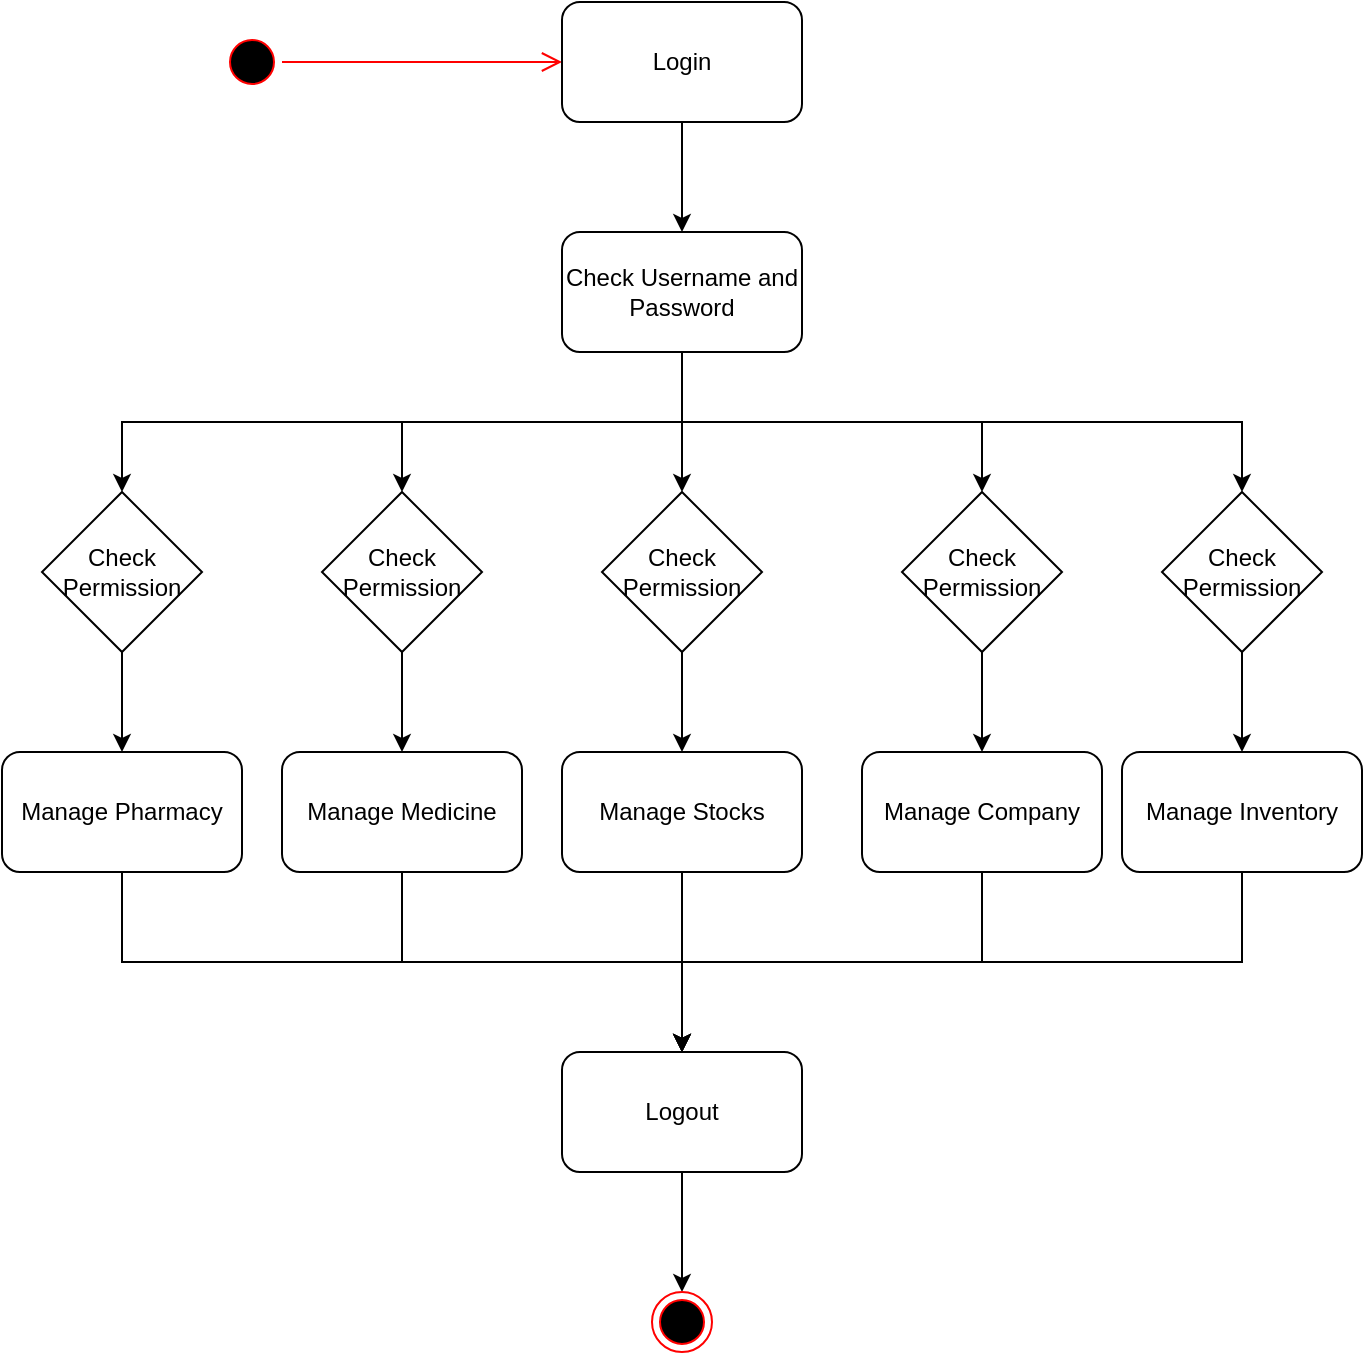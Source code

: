 <mxfile version="17.4.0" type="github" pages="3">
  <diagram id="b0Tjl1qEEuP9wBJ00qm7" name="Page-1">
    <mxGraphModel dx="1558" dy="794" grid="1" gridSize="10" guides="1" tooltips="1" connect="1" arrows="1" fold="1" page="1" pageScale="1" pageWidth="827" pageHeight="1169" math="0" shadow="0">
      <root>
        <mxCell id="0" />
        <mxCell id="1" parent="0" />
        <mxCell id="pButbFu6PwKA1ap9V0wM-2" value="" style="ellipse;html=1;shape=startState;fillColor=#000000;strokeColor=#ff0000;" parent="1" vertex="1">
          <mxGeometry x="90" y="30" width="30" height="30" as="geometry" />
        </mxCell>
        <mxCell id="pButbFu6PwKA1ap9V0wM-3" value="" style="edgeStyle=orthogonalEdgeStyle;html=1;verticalAlign=bottom;endArrow=open;endSize=8;strokeColor=#ff0000;rounded=0;" parent="1" source="pButbFu6PwKA1ap9V0wM-2" target="pButbFu6PwKA1ap9V0wM-4" edge="1">
          <mxGeometry relative="1" as="geometry">
            <mxPoint x="125" y="390" as="targetPoint" />
          </mxGeometry>
        </mxCell>
        <mxCell id="pButbFu6PwKA1ap9V0wM-6" style="edgeStyle=orthogonalEdgeStyle;rounded=0;orthogonalLoop=1;jettySize=auto;html=1;exitX=0.5;exitY=1;exitDx=0;exitDy=0;" parent="1" source="pButbFu6PwKA1ap9V0wM-4" target="pButbFu6PwKA1ap9V0wM-5" edge="1">
          <mxGeometry relative="1" as="geometry" />
        </mxCell>
        <mxCell id="pButbFu6PwKA1ap9V0wM-4" value="Login" style="rounded=1;whiteSpace=wrap;html=1;" parent="1" vertex="1">
          <mxGeometry x="260" y="15" width="120" height="60" as="geometry" />
        </mxCell>
        <mxCell id="pButbFu6PwKA1ap9V0wM-12" style="edgeStyle=orthogonalEdgeStyle;rounded=0;orthogonalLoop=1;jettySize=auto;html=1;exitX=0.5;exitY=1;exitDx=0;exitDy=0;entryX=0.5;entryY=0;entryDx=0;entryDy=0;" parent="1" source="pButbFu6PwKA1ap9V0wM-5" target="pButbFu6PwKA1ap9V0wM-9" edge="1">
          <mxGeometry relative="1" as="geometry" />
        </mxCell>
        <mxCell id="pButbFu6PwKA1ap9V0wM-13" style="edgeStyle=orthogonalEdgeStyle;rounded=0;orthogonalLoop=1;jettySize=auto;html=1;exitX=0.5;exitY=1;exitDx=0;exitDy=0;entryX=0.5;entryY=0;entryDx=0;entryDy=0;" parent="1" source="pButbFu6PwKA1ap9V0wM-5" target="pButbFu6PwKA1ap9V0wM-8" edge="1">
          <mxGeometry relative="1" as="geometry" />
        </mxCell>
        <mxCell id="pButbFu6PwKA1ap9V0wM-14" style="edgeStyle=orthogonalEdgeStyle;rounded=0;orthogonalLoop=1;jettySize=auto;html=1;exitX=0.5;exitY=1;exitDx=0;exitDy=0;entryX=0.5;entryY=0;entryDx=0;entryDy=0;" parent="1" source="pButbFu6PwKA1ap9V0wM-5" target="pButbFu6PwKA1ap9V0wM-10" edge="1">
          <mxGeometry relative="1" as="geometry" />
        </mxCell>
        <mxCell id="pButbFu6PwKA1ap9V0wM-15" style="edgeStyle=orthogonalEdgeStyle;rounded=0;orthogonalLoop=1;jettySize=auto;html=1;exitX=0.5;exitY=1;exitDx=0;exitDy=0;" parent="1" source="pButbFu6PwKA1ap9V0wM-5" target="pButbFu6PwKA1ap9V0wM-11" edge="1">
          <mxGeometry relative="1" as="geometry" />
        </mxCell>
        <mxCell id="pButbFu6PwKA1ap9V0wM-16" style="edgeStyle=orthogonalEdgeStyle;rounded=0;orthogonalLoop=1;jettySize=auto;html=1;exitX=0.5;exitY=1;exitDx=0;exitDy=0;entryX=0.5;entryY=0;entryDx=0;entryDy=0;" parent="1" source="pButbFu6PwKA1ap9V0wM-5" target="pButbFu6PwKA1ap9V0wM-7" edge="1">
          <mxGeometry relative="1" as="geometry" />
        </mxCell>
        <mxCell id="pButbFu6PwKA1ap9V0wM-5" value="Check Username and Password" style="rounded=1;whiteSpace=wrap;html=1;" parent="1" vertex="1">
          <mxGeometry x="260" y="130" width="120" height="60" as="geometry" />
        </mxCell>
        <mxCell id="pButbFu6PwKA1ap9V0wM-23" style="edgeStyle=orthogonalEdgeStyle;rounded=0;orthogonalLoop=1;jettySize=auto;html=1;exitX=0.5;exitY=1;exitDx=0;exitDy=0;entryX=0.5;entryY=0;entryDx=0;entryDy=0;" parent="1" source="pButbFu6PwKA1ap9V0wM-7" target="pButbFu6PwKA1ap9V0wM-17" edge="1">
          <mxGeometry relative="1" as="geometry" />
        </mxCell>
        <mxCell id="pButbFu6PwKA1ap9V0wM-7" value="Check Permission" style="rhombus;whiteSpace=wrap;html=1;" parent="1" vertex="1">
          <mxGeometry y="260" width="80" height="80" as="geometry" />
        </mxCell>
        <mxCell id="pButbFu6PwKA1ap9V0wM-24" style="edgeStyle=orthogonalEdgeStyle;rounded=0;orthogonalLoop=1;jettySize=auto;html=1;exitX=0.5;exitY=1;exitDx=0;exitDy=0;entryX=0.5;entryY=0;entryDx=0;entryDy=0;" parent="1" source="pButbFu6PwKA1ap9V0wM-8" target="pButbFu6PwKA1ap9V0wM-18" edge="1">
          <mxGeometry relative="1" as="geometry" />
        </mxCell>
        <mxCell id="pButbFu6PwKA1ap9V0wM-8" value="Check Permission" style="rhombus;whiteSpace=wrap;html=1;" parent="1" vertex="1">
          <mxGeometry x="140" y="260" width="80" height="80" as="geometry" />
        </mxCell>
        <mxCell id="pButbFu6PwKA1ap9V0wM-25" style="edgeStyle=orthogonalEdgeStyle;rounded=0;orthogonalLoop=1;jettySize=auto;html=1;exitX=0.5;exitY=1;exitDx=0;exitDy=0;entryX=0.5;entryY=0;entryDx=0;entryDy=0;" parent="1" source="pButbFu6PwKA1ap9V0wM-9" target="pButbFu6PwKA1ap9V0wM-20" edge="1">
          <mxGeometry relative="1" as="geometry" />
        </mxCell>
        <mxCell id="pButbFu6PwKA1ap9V0wM-9" value="Check Permission" style="rhombus;whiteSpace=wrap;html=1;" parent="1" vertex="1">
          <mxGeometry x="280" y="260" width="80" height="80" as="geometry" />
        </mxCell>
        <mxCell id="pButbFu6PwKA1ap9V0wM-26" style="edgeStyle=orthogonalEdgeStyle;rounded=0;orthogonalLoop=1;jettySize=auto;html=1;exitX=0.5;exitY=1;exitDx=0;exitDy=0;entryX=0.5;entryY=0;entryDx=0;entryDy=0;entryPerimeter=0;" parent="1" source="pButbFu6PwKA1ap9V0wM-10" target="pButbFu6PwKA1ap9V0wM-21" edge="1">
          <mxGeometry relative="1" as="geometry" />
        </mxCell>
        <mxCell id="pButbFu6PwKA1ap9V0wM-10" value="Check Permission" style="rhombus;whiteSpace=wrap;html=1;" parent="1" vertex="1">
          <mxGeometry x="430" y="260" width="80" height="80" as="geometry" />
        </mxCell>
        <mxCell id="pButbFu6PwKA1ap9V0wM-27" style="edgeStyle=orthogonalEdgeStyle;rounded=0;orthogonalLoop=1;jettySize=auto;html=1;exitX=0.5;exitY=1;exitDx=0;exitDy=0;" parent="1" source="pButbFu6PwKA1ap9V0wM-11" target="pButbFu6PwKA1ap9V0wM-22" edge="1">
          <mxGeometry relative="1" as="geometry" />
        </mxCell>
        <mxCell id="pButbFu6PwKA1ap9V0wM-11" value="Check Permission" style="rhombus;whiteSpace=wrap;html=1;" parent="1" vertex="1">
          <mxGeometry x="560" y="260" width="80" height="80" as="geometry" />
        </mxCell>
        <mxCell id="pButbFu6PwKA1ap9V0wM-30" style="edgeStyle=orthogonalEdgeStyle;rounded=0;orthogonalLoop=1;jettySize=auto;html=1;exitX=0.5;exitY=1;exitDx=0;exitDy=0;entryX=0.5;entryY=0;entryDx=0;entryDy=0;" parent="1" source="pButbFu6PwKA1ap9V0wM-17" target="pButbFu6PwKA1ap9V0wM-28" edge="1">
          <mxGeometry relative="1" as="geometry" />
        </mxCell>
        <mxCell id="pButbFu6PwKA1ap9V0wM-17" value="Manage Pharmacy" style="rounded=1;whiteSpace=wrap;html=1;" parent="1" vertex="1">
          <mxGeometry x="-20" y="390" width="120" height="60" as="geometry" />
        </mxCell>
        <mxCell id="pButbFu6PwKA1ap9V0wM-32" style="edgeStyle=orthogonalEdgeStyle;rounded=0;orthogonalLoop=1;jettySize=auto;html=1;exitX=0.5;exitY=1;exitDx=0;exitDy=0;" parent="1" source="pButbFu6PwKA1ap9V0wM-18" target="pButbFu6PwKA1ap9V0wM-28" edge="1">
          <mxGeometry relative="1" as="geometry" />
        </mxCell>
        <mxCell id="pButbFu6PwKA1ap9V0wM-18" value="Manage Medicine" style="rounded=1;whiteSpace=wrap;html=1;" parent="1" vertex="1">
          <mxGeometry x="120" y="390" width="120" height="60" as="geometry" />
        </mxCell>
        <mxCell id="pButbFu6PwKA1ap9V0wM-33" style="edgeStyle=orthogonalEdgeStyle;rounded=0;orthogonalLoop=1;jettySize=auto;html=1;exitX=0.5;exitY=1;exitDx=0;exitDy=0;" parent="1" source="pButbFu6PwKA1ap9V0wM-20" edge="1">
          <mxGeometry relative="1" as="geometry">
            <mxPoint x="320" y="540" as="targetPoint" />
          </mxGeometry>
        </mxCell>
        <mxCell id="pButbFu6PwKA1ap9V0wM-20" value="Manage Stocks" style="rounded=1;whiteSpace=wrap;html=1;" parent="1" vertex="1">
          <mxGeometry x="260" y="390" width="120" height="60" as="geometry" />
        </mxCell>
        <mxCell id="pButbFu6PwKA1ap9V0wM-34" style="edgeStyle=orthogonalEdgeStyle;rounded=0;orthogonalLoop=1;jettySize=auto;html=1;exitX=0.5;exitY=1;exitDx=0;exitDy=0;entryX=0.5;entryY=0;entryDx=0;entryDy=0;" parent="1" source="pButbFu6PwKA1ap9V0wM-21" target="pButbFu6PwKA1ap9V0wM-28" edge="1">
          <mxGeometry relative="1" as="geometry" />
        </mxCell>
        <mxCell id="pButbFu6PwKA1ap9V0wM-21" value="Manage Company" style="rounded=1;whiteSpace=wrap;html=1;" parent="1" vertex="1">
          <mxGeometry x="410" y="390" width="120" height="60" as="geometry" />
        </mxCell>
        <mxCell id="pButbFu6PwKA1ap9V0wM-35" style="edgeStyle=orthogonalEdgeStyle;rounded=0;orthogonalLoop=1;jettySize=auto;html=1;exitX=0.5;exitY=1;exitDx=0;exitDy=0;entryX=0.5;entryY=0;entryDx=0;entryDy=0;" parent="1" source="pButbFu6PwKA1ap9V0wM-22" target="pButbFu6PwKA1ap9V0wM-28" edge="1">
          <mxGeometry relative="1" as="geometry" />
        </mxCell>
        <mxCell id="pButbFu6PwKA1ap9V0wM-22" value="Manage Inventory" style="rounded=1;whiteSpace=wrap;html=1;" parent="1" vertex="1">
          <mxGeometry x="540" y="390" width="120" height="60" as="geometry" />
        </mxCell>
        <mxCell id="pButbFu6PwKA1ap9V0wM-36" style="edgeStyle=orthogonalEdgeStyle;rounded=0;orthogonalLoop=1;jettySize=auto;html=1;exitX=0.5;exitY=1;exitDx=0;exitDy=0;entryX=0.5;entryY=0;entryDx=0;entryDy=0;" parent="1" source="pButbFu6PwKA1ap9V0wM-28" target="pButbFu6PwKA1ap9V0wM-29" edge="1">
          <mxGeometry relative="1" as="geometry" />
        </mxCell>
        <mxCell id="pButbFu6PwKA1ap9V0wM-28" value="Logout" style="rounded=1;whiteSpace=wrap;html=1;" parent="1" vertex="1">
          <mxGeometry x="260" y="540" width="120" height="60" as="geometry" />
        </mxCell>
        <mxCell id="pButbFu6PwKA1ap9V0wM-29" value="" style="ellipse;html=1;shape=endState;fillColor=#000000;strokeColor=#ff0000;" parent="1" vertex="1">
          <mxGeometry x="305" y="660" width="30" height="30" as="geometry" />
        </mxCell>
      </root>
    </mxGraphModel>
  </diagram>
  <diagram id="qFpUBX009T6gLMoqhPEj" name="Page-2">
    <mxGraphModel dx="1278" dy="556" grid="1" gridSize="10" guides="1" tooltips="1" connect="1" arrows="1" fold="1" page="1" pageScale="1" pageWidth="827" pageHeight="1169" math="0" shadow="0">
      <root>
        <mxCell id="0" />
        <mxCell id="1" parent="0" />
        <mxCell id="SwLlpEWbqtCsFSg5vkq9-5" value="Pharmacy &lt;br&gt;Management &lt;br&gt;System" style="shape=ellipse;html=1;dashed=0;whitespace=wrap;aspect=fixed;perimeter=ellipsePerimeter;" parent="1" vertex="1">
          <mxGeometry x="200" y="180" width="120" height="120" as="geometry" />
        </mxCell>
        <mxCell id="SwLlpEWbqtCsFSg5vkq9-6" value="Medicine Management" style="html=1;dashed=0;whitespace=wrap;" parent="1" vertex="1">
          <mxGeometry x="380" y="100" width="130" height="60" as="geometry" />
        </mxCell>
        <mxCell id="SwLlpEWbqtCsFSg5vkq9-7" value="Pharmacy&lt;br&gt;Management" style="html=1;dashed=0;whitespace=wrap;" parent="1" vertex="1">
          <mxGeometry x="200" y="40" width="120" height="60" as="geometry" />
        </mxCell>
        <mxCell id="SwLlpEWbqtCsFSg5vkq9-8" value="Inventory&lt;br&gt;Management" style="html=1;dashed=0;whitespace=wrap;" parent="1" vertex="1">
          <mxGeometry x="10" y="100" width="120" height="60" as="geometry" />
        </mxCell>
        <mxCell id="SwLlpEWbqtCsFSg5vkq9-9" value="Sales&lt;br&gt;Management" style="html=1;dashed=0;whitespace=wrap;" parent="1" vertex="1">
          <mxGeometry x="10" y="250" width="120" height="60" as="geometry" />
        </mxCell>
        <mxCell id="SwLlpEWbqtCsFSg5vkq9-10" value="Company&lt;br&gt;Management" style="html=1;dashed=0;whitespace=wrap;" parent="1" vertex="1">
          <mxGeometry x="210" y="370" width="110" height="60" as="geometry" />
        </mxCell>
        <mxCell id="SwLlpEWbqtCsFSg5vkq9-12" value="Stock&lt;br&gt;Management" style="html=1;dashed=0;whitespace=wrap;" parent="1" vertex="1">
          <mxGeometry x="393" y="255" width="117" height="55" as="geometry" />
        </mxCell>
        <mxCell id="SwLlpEWbqtCsFSg5vkq9-14" value="" style="endArrow=classic;startArrow=classic;html=1;rounded=0;entryX=0.5;entryY=0;entryDx=0;entryDy=0;" parent="1" source="SwLlpEWbqtCsFSg5vkq9-7" target="SwLlpEWbqtCsFSg5vkq9-5" edge="1">
          <mxGeometry width="50" height="50" relative="1" as="geometry">
            <mxPoint x="260" y="150" as="sourcePoint" />
            <mxPoint x="260" y="170.711" as="targetPoint" />
          </mxGeometry>
        </mxCell>
        <mxCell id="SwLlpEWbqtCsFSg5vkq9-15" value="" style="endArrow=classic;startArrow=classic;html=1;rounded=0;exitX=1;exitY=1;exitDx=0;exitDy=0;entryX=0.09;entryY=0.197;entryDx=0;entryDy=0;entryPerimeter=0;" parent="1" source="SwLlpEWbqtCsFSg5vkq9-8" target="SwLlpEWbqtCsFSg5vkq9-5" edge="1">
          <mxGeometry width="50" height="50" relative="1" as="geometry">
            <mxPoint x="120" y="210" as="sourcePoint" />
            <mxPoint x="170" y="160" as="targetPoint" />
          </mxGeometry>
        </mxCell>
        <mxCell id="SwLlpEWbqtCsFSg5vkq9-16" value="" style="endArrow=classic;startArrow=classic;html=1;rounded=0;entryX=0.003;entryY=0.657;entryDx=0;entryDy=0;entryPerimeter=0;exitX=1;exitY=0.5;exitDx=0;exitDy=0;" parent="1" source="SwLlpEWbqtCsFSg5vkq9-9" target="SwLlpEWbqtCsFSg5vkq9-5" edge="1">
          <mxGeometry width="50" height="50" relative="1" as="geometry">
            <mxPoint x="130" y="310" as="sourcePoint" />
            <mxPoint x="180" y="260" as="targetPoint" />
          </mxGeometry>
        </mxCell>
        <mxCell id="SwLlpEWbqtCsFSg5vkq9-17" value="" style="endArrow=classic;startArrow=classic;html=1;rounded=0;entryX=0.5;entryY=1;entryDx=0;entryDy=0;" parent="1" target="SwLlpEWbqtCsFSg5vkq9-5" edge="1">
          <mxGeometry width="50" height="50" relative="1" as="geometry">
            <mxPoint x="260" y="370" as="sourcePoint" />
            <mxPoint x="300" y="300" as="targetPoint" />
          </mxGeometry>
        </mxCell>
        <mxCell id="SwLlpEWbqtCsFSg5vkq9-18" value="" style="endArrow=classic;startArrow=classic;html=1;rounded=0;exitX=0.917;exitY=0.25;exitDx=0;exitDy=0;exitPerimeter=0;entryX=-0.028;entryY=0.647;entryDx=0;entryDy=0;entryPerimeter=0;" parent="1" source="SwLlpEWbqtCsFSg5vkq9-5" target="SwLlpEWbqtCsFSg5vkq9-6" edge="1">
          <mxGeometry width="50" height="50" relative="1" as="geometry">
            <mxPoint x="320" y="200" as="sourcePoint" />
            <mxPoint x="370" y="150" as="targetPoint" />
          </mxGeometry>
        </mxCell>
        <mxCell id="SwLlpEWbqtCsFSg5vkq9-19" value="" style="endArrow=classic;startArrow=classic;html=1;rounded=0;entryX=0;entryY=0.5;entryDx=0;entryDy=0;" parent="1" source="SwLlpEWbqtCsFSg5vkq9-5" target="SwLlpEWbqtCsFSg5vkq9-12" edge="1">
          <mxGeometry width="50" height="50" relative="1" as="geometry">
            <mxPoint x="330" y="320" as="sourcePoint" />
            <mxPoint x="380" y="270" as="targetPoint" />
          </mxGeometry>
        </mxCell>
        <mxCell id="LKToIEaxZy_62TxjP-AO-1" value="Context Chart" style="text;html=1;align=center;verticalAlign=middle;resizable=0;points=[];autosize=1;strokeColor=none;fillColor=none;" vertex="1" parent="1">
          <mxGeometry x="205" y="450" width="90" height="20" as="geometry" />
        </mxCell>
        <mxCell id="LKToIEaxZy_62TxjP-AO-2" value="Pharmacy&amp;nbsp;&lt;br&gt;Management&amp;nbsp;&lt;br&gt;System&lt;br&gt;" style="ellipse;whiteSpace=wrap;html=1;aspect=fixed;" vertex="1" parent="1">
          <mxGeometry x="295" y="870" width="80" height="80" as="geometry" />
        </mxCell>
        <mxCell id="LKToIEaxZy_62TxjP-AO-3" value="Pharmacy Management" style="rounded=0;whiteSpace=wrap;html=1;" vertex="1" parent="1">
          <mxGeometry x="60" y="580" width="120" height="60" as="geometry" />
        </mxCell>
        <mxCell id="LKToIEaxZy_62TxjP-AO-4" value="Medicine&amp;nbsp;&lt;br&gt;Management" style="rounded=0;whiteSpace=wrap;html=1;" vertex="1" parent="1">
          <mxGeometry x="60" y="700" width="120" height="60" as="geometry" />
        </mxCell>
        <mxCell id="LKToIEaxZy_62TxjP-AO-5" value="Stocks&lt;br&gt;Management" style="rounded=0;whiteSpace=wrap;html=1;" vertex="1" parent="1">
          <mxGeometry x="60" y="820" width="120" height="60" as="geometry" />
        </mxCell>
        <mxCell id="LKToIEaxZy_62TxjP-AO-6" value="Company&lt;br&gt;Management" style="rounded=0;whiteSpace=wrap;html=1;" vertex="1" parent="1">
          <mxGeometry x="60" y="940" width="120" height="60" as="geometry" />
        </mxCell>
        <mxCell id="LKToIEaxZy_62TxjP-AO-7" value="Inventory&lt;br&gt;Management" style="rounded=0;whiteSpace=wrap;html=1;" vertex="1" parent="1">
          <mxGeometry x="60" y="1060" width="120" height="60" as="geometry" />
        </mxCell>
        <mxCell id="LKToIEaxZy_62TxjP-AO-8" value="Generate Pharmacy Report" style="rounded=0;whiteSpace=wrap;html=1;" vertex="1" parent="1">
          <mxGeometry x="480" y="585" width="120" height="60" as="geometry" />
        </mxCell>
        <mxCell id="LKToIEaxZy_62TxjP-AO-9" value="Generate Medicine Report" style="rounded=0;whiteSpace=wrap;html=1;" vertex="1" parent="1">
          <mxGeometry x="480" y="700" width="120" height="60" as="geometry" />
        </mxCell>
        <mxCell id="LKToIEaxZy_62TxjP-AO-10" value="Generate Stocks Report" style="rounded=0;whiteSpace=wrap;html=1;" vertex="1" parent="1">
          <mxGeometry x="480" y="820" width="120" height="60" as="geometry" />
        </mxCell>
        <mxCell id="LKToIEaxZy_62TxjP-AO-11" value="Generate Company Report" style="rounded=0;whiteSpace=wrap;html=1;" vertex="1" parent="1">
          <mxGeometry x="470" y="940" width="120" height="60" as="geometry" />
        </mxCell>
        <mxCell id="LKToIEaxZy_62TxjP-AO-12" value="Check Sales Details" style="rounded=0;whiteSpace=wrap;html=1;" vertex="1" parent="1">
          <mxGeometry x="480" y="1169" width="120" height="60" as="geometry" />
        </mxCell>
        <mxCell id="LKToIEaxZy_62TxjP-AO-13" value="Sales Management" style="rounded=0;whiteSpace=wrap;html=1;" vertex="1" parent="1">
          <mxGeometry x="60" y="1169" width="120" height="60" as="geometry" />
        </mxCell>
        <mxCell id="LKToIEaxZy_62TxjP-AO-14" value="Generate Inventory Report" style="rounded=0;whiteSpace=wrap;html=1;" vertex="1" parent="1">
          <mxGeometry x="480" y="1060" width="120" height="60" as="geometry" />
        </mxCell>
        <mxCell id="LKToIEaxZy_62TxjP-AO-20" value="" style="endArrow=classic;html=1;rounded=0;exitX=1;exitY=0.5;exitDx=0;exitDy=0;entryX=0.372;entryY=0.038;entryDx=0;entryDy=0;entryPerimeter=0;" edge="1" parent="1" source="LKToIEaxZy_62TxjP-AO-3" target="LKToIEaxZy_62TxjP-AO-2">
          <mxGeometry width="50" height="50" relative="1" as="geometry">
            <mxPoint x="180" y="670" as="sourcePoint" />
            <mxPoint x="230" y="620" as="targetPoint" />
          </mxGeometry>
        </mxCell>
        <mxCell id="LKToIEaxZy_62TxjP-AO-21" value="" style="endArrow=classic;html=1;rounded=0;entryX=0.072;entryY=0.208;entryDx=0;entryDy=0;exitX=1;exitY=0.5;exitDx=0;exitDy=0;entryPerimeter=0;" edge="1" parent="1" source="LKToIEaxZy_62TxjP-AO-4" target="LKToIEaxZy_62TxjP-AO-2">
          <mxGeometry width="50" height="50" relative="1" as="geometry">
            <mxPoint x="180" y="750" as="sourcePoint" />
            <mxPoint x="230" y="700" as="targetPoint" />
          </mxGeometry>
        </mxCell>
        <mxCell id="LKToIEaxZy_62TxjP-AO-22" value="" style="endArrow=classic;html=1;rounded=0;exitX=1;exitY=0.5;exitDx=0;exitDy=0;entryX=0;entryY=0.5;entryDx=0;entryDy=0;" edge="1" parent="1" source="LKToIEaxZy_62TxjP-AO-5" target="LKToIEaxZy_62TxjP-AO-2">
          <mxGeometry width="50" height="50" relative="1" as="geometry">
            <mxPoint x="180" y="870" as="sourcePoint" />
            <mxPoint x="230" y="820" as="targetPoint" />
          </mxGeometry>
        </mxCell>
        <mxCell id="LKToIEaxZy_62TxjP-AO-23" value="" style="endArrow=classic;html=1;rounded=0;exitX=1;exitY=0.5;exitDx=0;exitDy=0;entryX=0.012;entryY=0.667;entryDx=0;entryDy=0;entryPerimeter=0;" edge="1" parent="1" source="LKToIEaxZy_62TxjP-AO-6" target="LKToIEaxZy_62TxjP-AO-2">
          <mxGeometry width="50" height="50" relative="1" as="geometry">
            <mxPoint x="180" y="1000" as="sourcePoint" />
            <mxPoint x="230" y="950" as="targetPoint" />
          </mxGeometry>
        </mxCell>
        <mxCell id="LKToIEaxZy_62TxjP-AO-24" value="" style="endArrow=classic;html=1;rounded=0;exitX=1;exitY=0.5;exitDx=0;exitDy=0;entryX=0;entryY=1;entryDx=0;entryDy=0;" edge="1" parent="1" source="LKToIEaxZy_62TxjP-AO-7" target="LKToIEaxZy_62TxjP-AO-2">
          <mxGeometry width="50" height="50" relative="1" as="geometry">
            <mxPoint x="200" y="1110" as="sourcePoint" />
            <mxPoint x="250" y="1060" as="targetPoint" />
          </mxGeometry>
        </mxCell>
        <mxCell id="LKToIEaxZy_62TxjP-AO-25" value="" style="endArrow=classic;html=1;rounded=0;exitX=1;exitY=0.5;exitDx=0;exitDy=0;entryX=0.342;entryY=0.977;entryDx=0;entryDy=0;entryPerimeter=0;" edge="1" parent="1" source="LKToIEaxZy_62TxjP-AO-13" target="LKToIEaxZy_62TxjP-AO-2">
          <mxGeometry width="50" height="50" relative="1" as="geometry">
            <mxPoint x="200" y="1210" as="sourcePoint" />
            <mxPoint x="250" y="1160" as="targetPoint" />
          </mxGeometry>
        </mxCell>
        <mxCell id="LKToIEaxZy_62TxjP-AO-26" value="" style="endArrow=classic;html=1;rounded=0;exitX=0.652;exitY=0.038;exitDx=0;exitDy=0;exitPerimeter=0;entryX=0;entryY=0.5;entryDx=0;entryDy=0;" edge="1" parent="1" source="LKToIEaxZy_62TxjP-AO-2" target="LKToIEaxZy_62TxjP-AO-8">
          <mxGeometry width="50" height="50" relative="1" as="geometry">
            <mxPoint x="350" y="860" as="sourcePoint" />
            <mxPoint x="400" y="810" as="targetPoint" />
          </mxGeometry>
        </mxCell>
        <mxCell id="LKToIEaxZy_62TxjP-AO-27" value="" style="endArrow=classic;html=1;rounded=0;exitX=1;exitY=0;exitDx=0;exitDy=0;entryX=-0.013;entryY=0.63;entryDx=0;entryDy=0;entryPerimeter=0;" edge="1" parent="1" source="LKToIEaxZy_62TxjP-AO-2" target="LKToIEaxZy_62TxjP-AO-9">
          <mxGeometry width="50" height="50" relative="1" as="geometry">
            <mxPoint x="390" y="890" as="sourcePoint" />
            <mxPoint x="440" y="840" as="targetPoint" />
          </mxGeometry>
        </mxCell>
        <mxCell id="LKToIEaxZy_62TxjP-AO-28" value="" style="endArrow=classic;html=1;rounded=0;exitX=1.022;exitY=0.378;exitDx=0;exitDy=0;exitPerimeter=0;entryX=0;entryY=0.5;entryDx=0;entryDy=0;" edge="1" parent="1" source="LKToIEaxZy_62TxjP-AO-2" target="LKToIEaxZy_62TxjP-AO-10">
          <mxGeometry width="50" height="50" relative="1" as="geometry">
            <mxPoint x="400" y="930" as="sourcePoint" />
            <mxPoint x="450" y="880" as="targetPoint" />
          </mxGeometry>
        </mxCell>
        <mxCell id="LKToIEaxZy_62TxjP-AO-29" value="" style="endArrow=classic;html=1;rounded=0;entryX=0;entryY=0.5;entryDx=0;entryDy=0;exitX=0.938;exitY=0.75;exitDx=0;exitDy=0;exitPerimeter=0;" edge="1" parent="1" source="LKToIEaxZy_62TxjP-AO-2" target="LKToIEaxZy_62TxjP-AO-11">
          <mxGeometry width="50" height="50" relative="1" as="geometry">
            <mxPoint x="380" y="990" as="sourcePoint" />
            <mxPoint x="430" y="940" as="targetPoint" />
          </mxGeometry>
        </mxCell>
        <mxCell id="LKToIEaxZy_62TxjP-AO-30" value="" style="endArrow=classic;html=1;rounded=0;exitX=1;exitY=1;exitDx=0;exitDy=0;entryX=0;entryY=0.5;entryDx=0;entryDy=0;" edge="1" parent="1" source="LKToIEaxZy_62TxjP-AO-2" target="LKToIEaxZy_62TxjP-AO-14">
          <mxGeometry width="50" height="50" relative="1" as="geometry">
            <mxPoint x="390" y="1060" as="sourcePoint" />
            <mxPoint x="440" y="1010" as="targetPoint" />
          </mxGeometry>
        </mxCell>
        <mxCell id="LKToIEaxZy_62TxjP-AO-31" value="" style="endArrow=classic;html=1;rounded=0;exitX=0.682;exitY=1.008;exitDx=0;exitDy=0;exitPerimeter=0;entryX=0;entryY=0.5;entryDx=0;entryDy=0;" edge="1" parent="1" source="LKToIEaxZy_62TxjP-AO-2" target="LKToIEaxZy_62TxjP-AO-12">
          <mxGeometry width="50" height="50" relative="1" as="geometry">
            <mxPoint x="340" y="1100" as="sourcePoint" />
            <mxPoint x="390" y="1050" as="targetPoint" />
          </mxGeometry>
        </mxCell>
      </root>
    </mxGraphModel>
  </diagram>
  <diagram id="lLMzPwCFqpqBeGc-W5w8" name="Page-3">
    <mxGraphModel dx="2331" dy="654" grid="1" gridSize="10" guides="1" tooltips="1" connect="1" arrows="1" fold="1" page="1" pageScale="1" pageWidth="827" pageHeight="1169" math="0" shadow="0">
      <root>
        <mxCell id="0" />
        <mxCell id="1" parent="0" />
        <mxCell id="UTmkuBlDqIRztzk3gJ5E-133" value="" style="rounded=0;whiteSpace=wrap;html=1;" vertex="1" parent="1">
          <mxGeometry x="50" width="800" height="1290" as="geometry" />
        </mxCell>
        <mxCell id="UTmkuBlDqIRztzk3gJ5E-135" value="Shopkeeper" style="shape=umlActor;verticalLabelPosition=bottom;verticalAlign=top;html=1;outlineConnect=0;" vertex="1" parent="1">
          <mxGeometry x="-70" y="330" width="40" height="120" as="geometry" />
        </mxCell>
        <mxCell id="UTmkuBlDqIRztzk3gJ5E-137" value="Login" style="ellipse;whiteSpace=wrap;html=1;" vertex="1" parent="1">
          <mxGeometry x="210" y="50" width="140" height="70" as="geometry" />
        </mxCell>
        <mxCell id="UTmkuBlDqIRztzk3gJ5E-138" value="Add Medicine" style="ellipse;whiteSpace=wrap;html=1;" vertex="1" parent="1">
          <mxGeometry x="310" y="220" width="140" height="70" as="geometry" />
        </mxCell>
        <mxCell id="UTmkuBlDqIRztzk3gJ5E-139" value="Initiate Payment" style="ellipse;whiteSpace=wrap;html=1;" vertex="1" parent="1">
          <mxGeometry x="410" y="370" width="140" height="70" as="geometry" />
        </mxCell>
        <mxCell id="UTmkuBlDqIRztzk3gJ5E-140" value="" style="endArrow=none;html=1;rounded=0;entryX=0;entryY=0.5;entryDx=0;entryDy=0;exitX=0.5;exitY=0;exitDx=0;exitDy=0;exitPerimeter=0;" edge="1" parent="1" source="UTmkuBlDqIRztzk3gJ5E-135" target="UTmkuBlDqIRztzk3gJ5E-137">
          <mxGeometry width="50" height="50" relative="1" as="geometry">
            <mxPoint x="120" y="390" as="sourcePoint" />
            <mxPoint x="440" y="150" as="targetPoint" />
          </mxGeometry>
        </mxCell>
        <mxCell id="UTmkuBlDqIRztzk3gJ5E-142" value="" style="edgeStyle=none;html=1;endArrow=none;verticalAlign=bottom;rounded=0;exitX=1;exitY=0.333;exitDx=0;exitDy=0;exitPerimeter=0;entryX=0;entryY=0.5;entryDx=0;entryDy=0;" edge="1" parent="1" source="UTmkuBlDqIRztzk3gJ5E-135" target="UTmkuBlDqIRztzk3gJ5E-138">
          <mxGeometry width="160" relative="1" as="geometry">
            <mxPoint x="330" y="280" as="sourcePoint" />
            <mxPoint x="490" y="280" as="targetPoint" />
            <Array as="points" />
          </mxGeometry>
        </mxCell>
        <mxCell id="UTmkuBlDqIRztzk3gJ5E-143" value="" style="endArrow=none;html=1;rounded=0;entryX=0;entryY=0.5;entryDx=0;entryDy=0;" edge="1" parent="1" source="UTmkuBlDqIRztzk3gJ5E-135" target="UTmkuBlDqIRztzk3gJ5E-205">
          <mxGeometry width="50" height="50" relative="1" as="geometry">
            <mxPoint x="80" y="380" as="sourcePoint" />
            <mxPoint x="430" y="340" as="targetPoint" />
          </mxGeometry>
        </mxCell>
        <mxCell id="UTmkuBlDqIRztzk3gJ5E-144" value="Verify Credentials" style="ellipse;whiteSpace=wrap;html=1;" vertex="1" parent="1">
          <mxGeometry x="430" y="20" width="140" height="70" as="geometry" />
        </mxCell>
        <mxCell id="UTmkuBlDqIRztzk3gJ5E-145" value="Error Login" style="ellipse;whiteSpace=wrap;html=1;" vertex="1" parent="1">
          <mxGeometry x="430" y="110" width="140" height="70" as="geometry" />
        </mxCell>
        <mxCell id="UTmkuBlDqIRztzk3gJ5E-146" value="Cheque Payment" style="ellipse;whiteSpace=wrap;html=1;" vertex="1" parent="1">
          <mxGeometry x="330" y="485" width="140" height="70" as="geometry" />
        </mxCell>
        <mxCell id="UTmkuBlDqIRztzk3gJ5E-147" value="Cash Payment" style="ellipse;whiteSpace=wrap;html=1;" vertex="1" parent="1">
          <mxGeometry x="510" y="485" width="140" height="70" as="geometry" />
        </mxCell>
        <mxCell id="UTmkuBlDqIRztzk3gJ5E-148" value="Draft Pament" style="ellipse;whiteSpace=wrap;html=1;" vertex="1" parent="1">
          <mxGeometry x="410" y="570" width="140" height="70" as="geometry" />
        </mxCell>
        <mxCell id="UTmkuBlDqIRztzk3gJ5E-149" value="" style="edgeStyle=none;html=1;endArrow=block;endFill=0;endSize=12;verticalAlign=bottom;rounded=0;exitX=0.5;exitY=0;exitDx=0;exitDy=0;entryX=0.5;entryY=1;entryDx=0;entryDy=0;" edge="1" parent="1" source="UTmkuBlDqIRztzk3gJ5E-148" target="UTmkuBlDqIRztzk3gJ5E-139">
          <mxGeometry width="160" relative="1" as="geometry">
            <mxPoint x="510" y="350" as="sourcePoint" />
            <mxPoint x="470" y="430" as="targetPoint" />
            <Array as="points" />
          </mxGeometry>
        </mxCell>
        <mxCell id="UTmkuBlDqIRztzk3gJ5E-150" value="" style="edgeStyle=none;html=1;endArrow=block;endFill=0;endSize=12;verticalAlign=bottom;rounded=0;exitX=0.5;exitY=0;exitDx=0;exitDy=0;entryX=0.5;entryY=1;entryDx=0;entryDy=0;" edge="1" parent="1" source="UTmkuBlDqIRztzk3gJ5E-147" target="UTmkuBlDqIRztzk3gJ5E-139">
          <mxGeometry width="160" relative="1" as="geometry">
            <mxPoint x="520" y="460" as="sourcePoint" />
            <mxPoint x="470" y="430" as="targetPoint" />
            <Array as="points">
              <mxPoint x="580" y="470" />
              <mxPoint x="480" y="470" />
            </Array>
          </mxGeometry>
        </mxCell>
        <mxCell id="UTmkuBlDqIRztzk3gJ5E-151" value="" style="edgeStyle=none;html=1;endArrow=block;endFill=0;endSize=12;verticalAlign=bottom;rounded=0;exitX=0.5;exitY=0;exitDx=0;exitDy=0;entryX=0.5;entryY=1;entryDx=0;entryDy=0;" edge="1" parent="1" source="UTmkuBlDqIRztzk3gJ5E-146" target="UTmkuBlDqIRztzk3gJ5E-139">
          <mxGeometry width="160" relative="1" as="geometry">
            <mxPoint x="330" y="460" as="sourcePoint" />
            <mxPoint x="470" y="430" as="targetPoint" />
            <Array as="points">
              <mxPoint x="400" y="470" />
              <mxPoint x="480" y="470" />
            </Array>
          </mxGeometry>
        </mxCell>
        <mxCell id="UTmkuBlDqIRztzk3gJ5E-159" value="" style="endArrow=none;html=1;rounded=0;exitX=1;exitY=0.5;exitDx=0;exitDy=0;" edge="1" parent="1" source="UTmkuBlDqIRztzk3gJ5E-139" target="UTmkuBlDqIRztzk3gJ5E-218">
          <mxGeometry width="50" height="50" relative="1" as="geometry">
            <mxPoint x="390" y="590" as="sourcePoint" />
            <mxPoint x="1080" y="459.274" as="targetPoint" />
          </mxGeometry>
        </mxCell>
        <mxCell id="UTmkuBlDqIRztzk3gJ5E-160" value="Error during Payment" style="ellipse;whiteSpace=wrap;html=1;" vertex="1" parent="1">
          <mxGeometry x="650" y="420" width="120" height="80" as="geometry" />
        </mxCell>
        <mxCell id="UTmkuBlDqIRztzk3gJ5E-180" value="Generate Sales Details" style="ellipse;whiteSpace=wrap;html=1;" vertex="1" parent="1">
          <mxGeometry x="410" y="680" width="140" height="70" as="geometry" />
        </mxCell>
        <mxCell id="UTmkuBlDqIRztzk3gJ5E-181" value="Generate Medicine Stock Report" style="ellipse;whiteSpace=wrap;html=1;" vertex="1" parent="1">
          <mxGeometry x="410" y="780" width="140" height="70" as="geometry" />
        </mxCell>
        <mxCell id="UTmkuBlDqIRztzk3gJ5E-182" value="" style="edgeStyle=none;html=1;endArrow=none;verticalAlign=bottom;rounded=0;entryX=0;entryY=0.5;entryDx=0;entryDy=0;" edge="1" parent="1" source="UTmkuBlDqIRztzk3gJ5E-135" target="UTmkuBlDqIRztzk3gJ5E-180">
          <mxGeometry width="160" relative="1" as="geometry">
            <mxPoint x="50" y="480" as="sourcePoint" />
            <mxPoint x="620" y="800" as="targetPoint" />
          </mxGeometry>
        </mxCell>
        <mxCell id="UTmkuBlDqIRztzk3gJ5E-183" value="" style="edgeStyle=none;html=1;endArrow=none;verticalAlign=bottom;rounded=0;entryX=0;entryY=0.5;entryDx=0;entryDy=0;" edge="1" parent="1" source="UTmkuBlDqIRztzk3gJ5E-135" target="UTmkuBlDqIRztzk3gJ5E-181">
          <mxGeometry width="160" relative="1" as="geometry">
            <mxPoint x="460" y="800" as="sourcePoint" />
            <mxPoint x="620" y="800" as="targetPoint" />
          </mxGeometry>
        </mxCell>
        <mxCell id="UTmkuBlDqIRztzk3gJ5E-188" value="&amp;lt;&amp;lt;include&amp;gt;&amp;gt;" style="edgeStyle=none;html=1;endArrow=open;verticalAlign=bottom;dashed=1;labelBackgroundColor=none;rounded=0;exitX=1;exitY=0.5;exitDx=0;exitDy=0;entryX=0;entryY=0.5;entryDx=0;entryDy=0;" edge="1" parent="1" source="UTmkuBlDqIRztzk3gJ5E-137" target="UTmkuBlDqIRztzk3gJ5E-144">
          <mxGeometry width="160" relative="1" as="geometry">
            <mxPoint x="450" y="290" as="sourcePoint" />
            <mxPoint x="610" y="290" as="targetPoint" />
          </mxGeometry>
        </mxCell>
        <mxCell id="UTmkuBlDqIRztzk3gJ5E-189" value="&amp;lt;&amp;lt;extend&amp;gt;&amp;gt;" style="edgeStyle=none;html=1;startArrow=open;endArrow=none;startSize=12;verticalAlign=bottom;dashed=1;labelBackgroundColor=none;rounded=0;exitX=0.966;exitY=0.686;exitDx=0;exitDy=0;exitPerimeter=0;entryX=0;entryY=0.5;entryDx=0;entryDy=0;" edge="1" parent="1" source="UTmkuBlDqIRztzk3gJ5E-137" target="UTmkuBlDqIRztzk3gJ5E-145">
          <mxGeometry width="160" relative="1" as="geometry">
            <mxPoint x="450" y="290" as="sourcePoint" />
            <mxPoint x="610" y="290" as="targetPoint" />
          </mxGeometry>
        </mxCell>
        <mxCell id="UTmkuBlDqIRztzk3gJ5E-191" value="&amp;lt;&amp;lt;extend&amp;gt;&amp;gt;" style="edgeStyle=none;html=1;startArrow=open;endArrow=none;startSize=12;verticalAlign=bottom;dashed=1;labelBackgroundColor=none;rounded=0;exitX=1;exitY=1;exitDx=0;exitDy=0;" edge="1" parent="1" source="UTmkuBlDqIRztzk3gJ5E-139" target="UTmkuBlDqIRztzk3gJ5E-160">
          <mxGeometry x="0.118" y="7" width="160" relative="1" as="geometry">
            <mxPoint x="610" y="520" as="sourcePoint" />
            <mxPoint x="770" y="520" as="targetPoint" />
            <mxPoint as="offset" />
          </mxGeometry>
        </mxCell>
        <mxCell id="UTmkuBlDqIRztzk3gJ5E-205" value="Sell Medicine" style="ellipse;whiteSpace=wrap;html=1;" vertex="1" parent="1">
          <mxGeometry x="200" y="400" width="140" height="70" as="geometry" />
        </mxCell>
        <mxCell id="UTmkuBlDqIRztzk3gJ5E-206" value="" style="edgeStyle=none;html=1;endArrow=none;verticalAlign=bottom;rounded=0;entryX=0;entryY=0.5;entryDx=0;entryDy=0;exitX=1;exitY=0.5;exitDx=0;exitDy=0;" edge="1" parent="1" source="UTmkuBlDqIRztzk3gJ5E-205" target="UTmkuBlDqIRztzk3gJ5E-139">
          <mxGeometry width="160" relative="1" as="geometry">
            <mxPoint x="310" y="570" as="sourcePoint" />
            <mxPoint x="470" y="570" as="targetPoint" />
          </mxGeometry>
        </mxCell>
        <mxCell id="UTmkuBlDqIRztzk3gJ5E-209" value="Generate Expired Stock Report" style="ellipse;whiteSpace=wrap;html=1;" vertex="1" parent="1">
          <mxGeometry x="414" y="880" width="140" height="70" as="geometry" />
        </mxCell>
        <mxCell id="UTmkuBlDqIRztzk3gJ5E-210" value="" style="edgeStyle=none;html=1;endArrow=none;verticalAlign=bottom;rounded=0;entryX=0;entryY=0.5;entryDx=0;entryDy=0;" edge="1" parent="1" source="UTmkuBlDqIRztzk3gJ5E-135" target="UTmkuBlDqIRztzk3gJ5E-209">
          <mxGeometry width="160" relative="1" as="geometry">
            <mxPoint x="50" y="940" as="sourcePoint" />
            <mxPoint x="210" y="940" as="targetPoint" />
          </mxGeometry>
        </mxCell>
        <mxCell id="UTmkuBlDqIRztzk3gJ5E-211" value="Owner" style="shape=umlActor;verticalLabelPosition=bottom;verticalAlign=top;html=1;outlineConnect=0;" vertex="1" parent="1">
          <mxGeometry x="-110" y="980" width="50" height="130" as="geometry" />
        </mxCell>
        <mxCell id="UTmkuBlDqIRztzk3gJ5E-212" value="Add/Update/Delete&lt;br&gt;Vendor&amp;nbsp;" style="ellipse;whiteSpace=wrap;html=1;" vertex="1" parent="1">
          <mxGeometry x="160" y="930" width="120" height="80" as="geometry" />
        </mxCell>
        <mxCell id="UTmkuBlDqIRztzk3gJ5E-213" value="" style="edgeStyle=none;html=1;endArrow=none;verticalAlign=bottom;rounded=0;exitX=0;exitY=0.5;exitDx=0;exitDy=0;entryX=0.5;entryY=0;entryDx=0;entryDy=0;entryPerimeter=0;" edge="1" parent="1" source="UTmkuBlDqIRztzk3gJ5E-212" target="UTmkuBlDqIRztzk3gJ5E-211">
          <mxGeometry width="160" relative="1" as="geometry">
            <mxPoint x="110" y="1260" as="sourcePoint" />
            <mxPoint x="270" y="1260" as="targetPoint" />
          </mxGeometry>
        </mxCell>
        <mxCell id="UTmkuBlDqIRztzk3gJ5E-214" value="View Staff&lt;br&gt;&amp;nbsp;Information" style="ellipse;whiteSpace=wrap;html=1;" vertex="1" parent="1">
          <mxGeometry x="170" y="1140" width="140" height="70" as="geometry" />
        </mxCell>
        <mxCell id="UTmkuBlDqIRztzk3gJ5E-215" value="" style="edgeStyle=none;html=1;endArrow=none;verticalAlign=bottom;rounded=0;exitX=0;exitY=0.5;exitDx=0;exitDy=0;entryX=1;entryY=1;entryDx=0;entryDy=0;entryPerimeter=0;" edge="1" parent="1" source="UTmkuBlDqIRztzk3gJ5E-214" target="UTmkuBlDqIRztzk3gJ5E-211">
          <mxGeometry width="160" relative="1" as="geometry">
            <mxPoint x="110" y="1340" as="sourcePoint" />
            <mxPoint x="270" y="1340" as="targetPoint" />
          </mxGeometry>
        </mxCell>
        <mxCell id="UTmkuBlDqIRztzk3gJ5E-216" value="Add/Remove Staff" style="ellipse;whiteSpace=wrap;html=1;" vertex="1" parent="1">
          <mxGeometry x="140" y="1020" width="140" height="70" as="geometry" />
        </mxCell>
        <mxCell id="UTmkuBlDqIRztzk3gJ5E-217" value="" style="edgeStyle=none;html=1;endArrow=none;verticalAlign=bottom;rounded=0;exitX=0;exitY=0.5;exitDx=0;exitDy=0;entryX=1;entryY=0.333;entryDx=0;entryDy=0;entryPerimeter=0;" edge="1" parent="1" source="UTmkuBlDqIRztzk3gJ5E-216" target="UTmkuBlDqIRztzk3gJ5E-211">
          <mxGeometry width="160" relative="1" as="geometry">
            <mxPoint x="110" y="1040" as="sourcePoint" />
            <mxPoint x="460" y="1280" as="targetPoint" />
            <Array as="points" />
          </mxGeometry>
        </mxCell>
        <mxCell id="UTmkuBlDqIRztzk3gJ5E-218" value="System" style="shape=umlActor;html=1;verticalLabelPosition=bottom;verticalAlign=top;align=center;" vertex="1" parent="1">
          <mxGeometry x="1030" y="160" width="100" height="140" as="geometry" />
        </mxCell>
        <mxCell id="UTmkuBlDqIRztzk3gJ5E-219" value="" style="edgeStyle=none;html=1;endArrow=none;verticalAlign=bottom;rounded=0;entryX=0;entryY=0.333;entryDx=0;entryDy=0;entryPerimeter=0;" edge="1" parent="1" source="UTmkuBlDqIRztzk3gJ5E-138" target="UTmkuBlDqIRztzk3gJ5E-218">
          <mxGeometry width="160" relative="1" as="geometry">
            <mxPoint x="480" y="310" as="sourcePoint" />
            <mxPoint x="640" y="310" as="targetPoint" />
          </mxGeometry>
        </mxCell>
        <mxCell id="UTmkuBlDqIRztzk3gJ5E-220" value="" style="edgeStyle=none;html=1;endArrow=none;verticalAlign=bottom;rounded=0;exitX=1;exitY=0.5;exitDx=0;exitDy=0;entryX=0;entryY=1;entryDx=0;entryDy=0;entryPerimeter=0;" edge="1" parent="1" source="UTmkuBlDqIRztzk3gJ5E-180" target="UTmkuBlDqIRztzk3gJ5E-218">
          <mxGeometry width="160" relative="1" as="geometry">
            <mxPoint x="410" y="690" as="sourcePoint" />
            <mxPoint x="570" y="690" as="targetPoint" />
          </mxGeometry>
        </mxCell>
        <mxCell id="UTmkuBlDqIRztzk3gJ5E-221" value="" style="edgeStyle=none;html=1;endArrow=none;verticalAlign=bottom;rounded=0;exitX=1;exitY=0.5;exitDx=0;exitDy=0;" edge="1" parent="1" source="UTmkuBlDqIRztzk3gJ5E-181">
          <mxGeometry width="160" relative="1" as="geometry">
            <mxPoint x="620" y="790" as="sourcePoint" />
            <mxPoint x="1070" y="320" as="targetPoint" />
          </mxGeometry>
        </mxCell>
        <mxCell id="UTmkuBlDqIRztzk3gJ5E-222" value="" style="edgeStyle=none;html=1;endArrow=none;verticalAlign=bottom;rounded=0;exitX=1;exitY=0.5;exitDx=0;exitDy=0;entryX=1;entryY=1;entryDx=0;entryDy=0;entryPerimeter=0;" edge="1" parent="1" source="UTmkuBlDqIRztzk3gJ5E-209" target="UTmkuBlDqIRztzk3gJ5E-218">
          <mxGeometry width="160" relative="1" as="geometry">
            <mxPoint x="550" y="910" as="sourcePoint" />
            <mxPoint x="710" y="910" as="targetPoint" />
          </mxGeometry>
        </mxCell>
      </root>
    </mxGraphModel>
  </diagram>
</mxfile>
